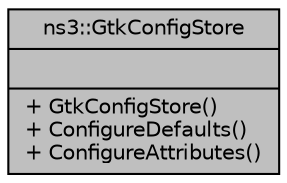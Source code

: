 digraph "ns3::GtkConfigStore"
{
  edge [fontname="Helvetica",fontsize="10",labelfontname="Helvetica",labelfontsize="10"];
  node [fontname="Helvetica",fontsize="10",shape=record];
  Node1 [label="{ns3::GtkConfigStore\n||+ GtkConfigStore()\l+ ConfigureDefaults()\l+ ConfigureAttributes()\l}",height=0.2,width=0.4,color="black", fillcolor="grey75", style="filled", fontcolor="black"];
}
